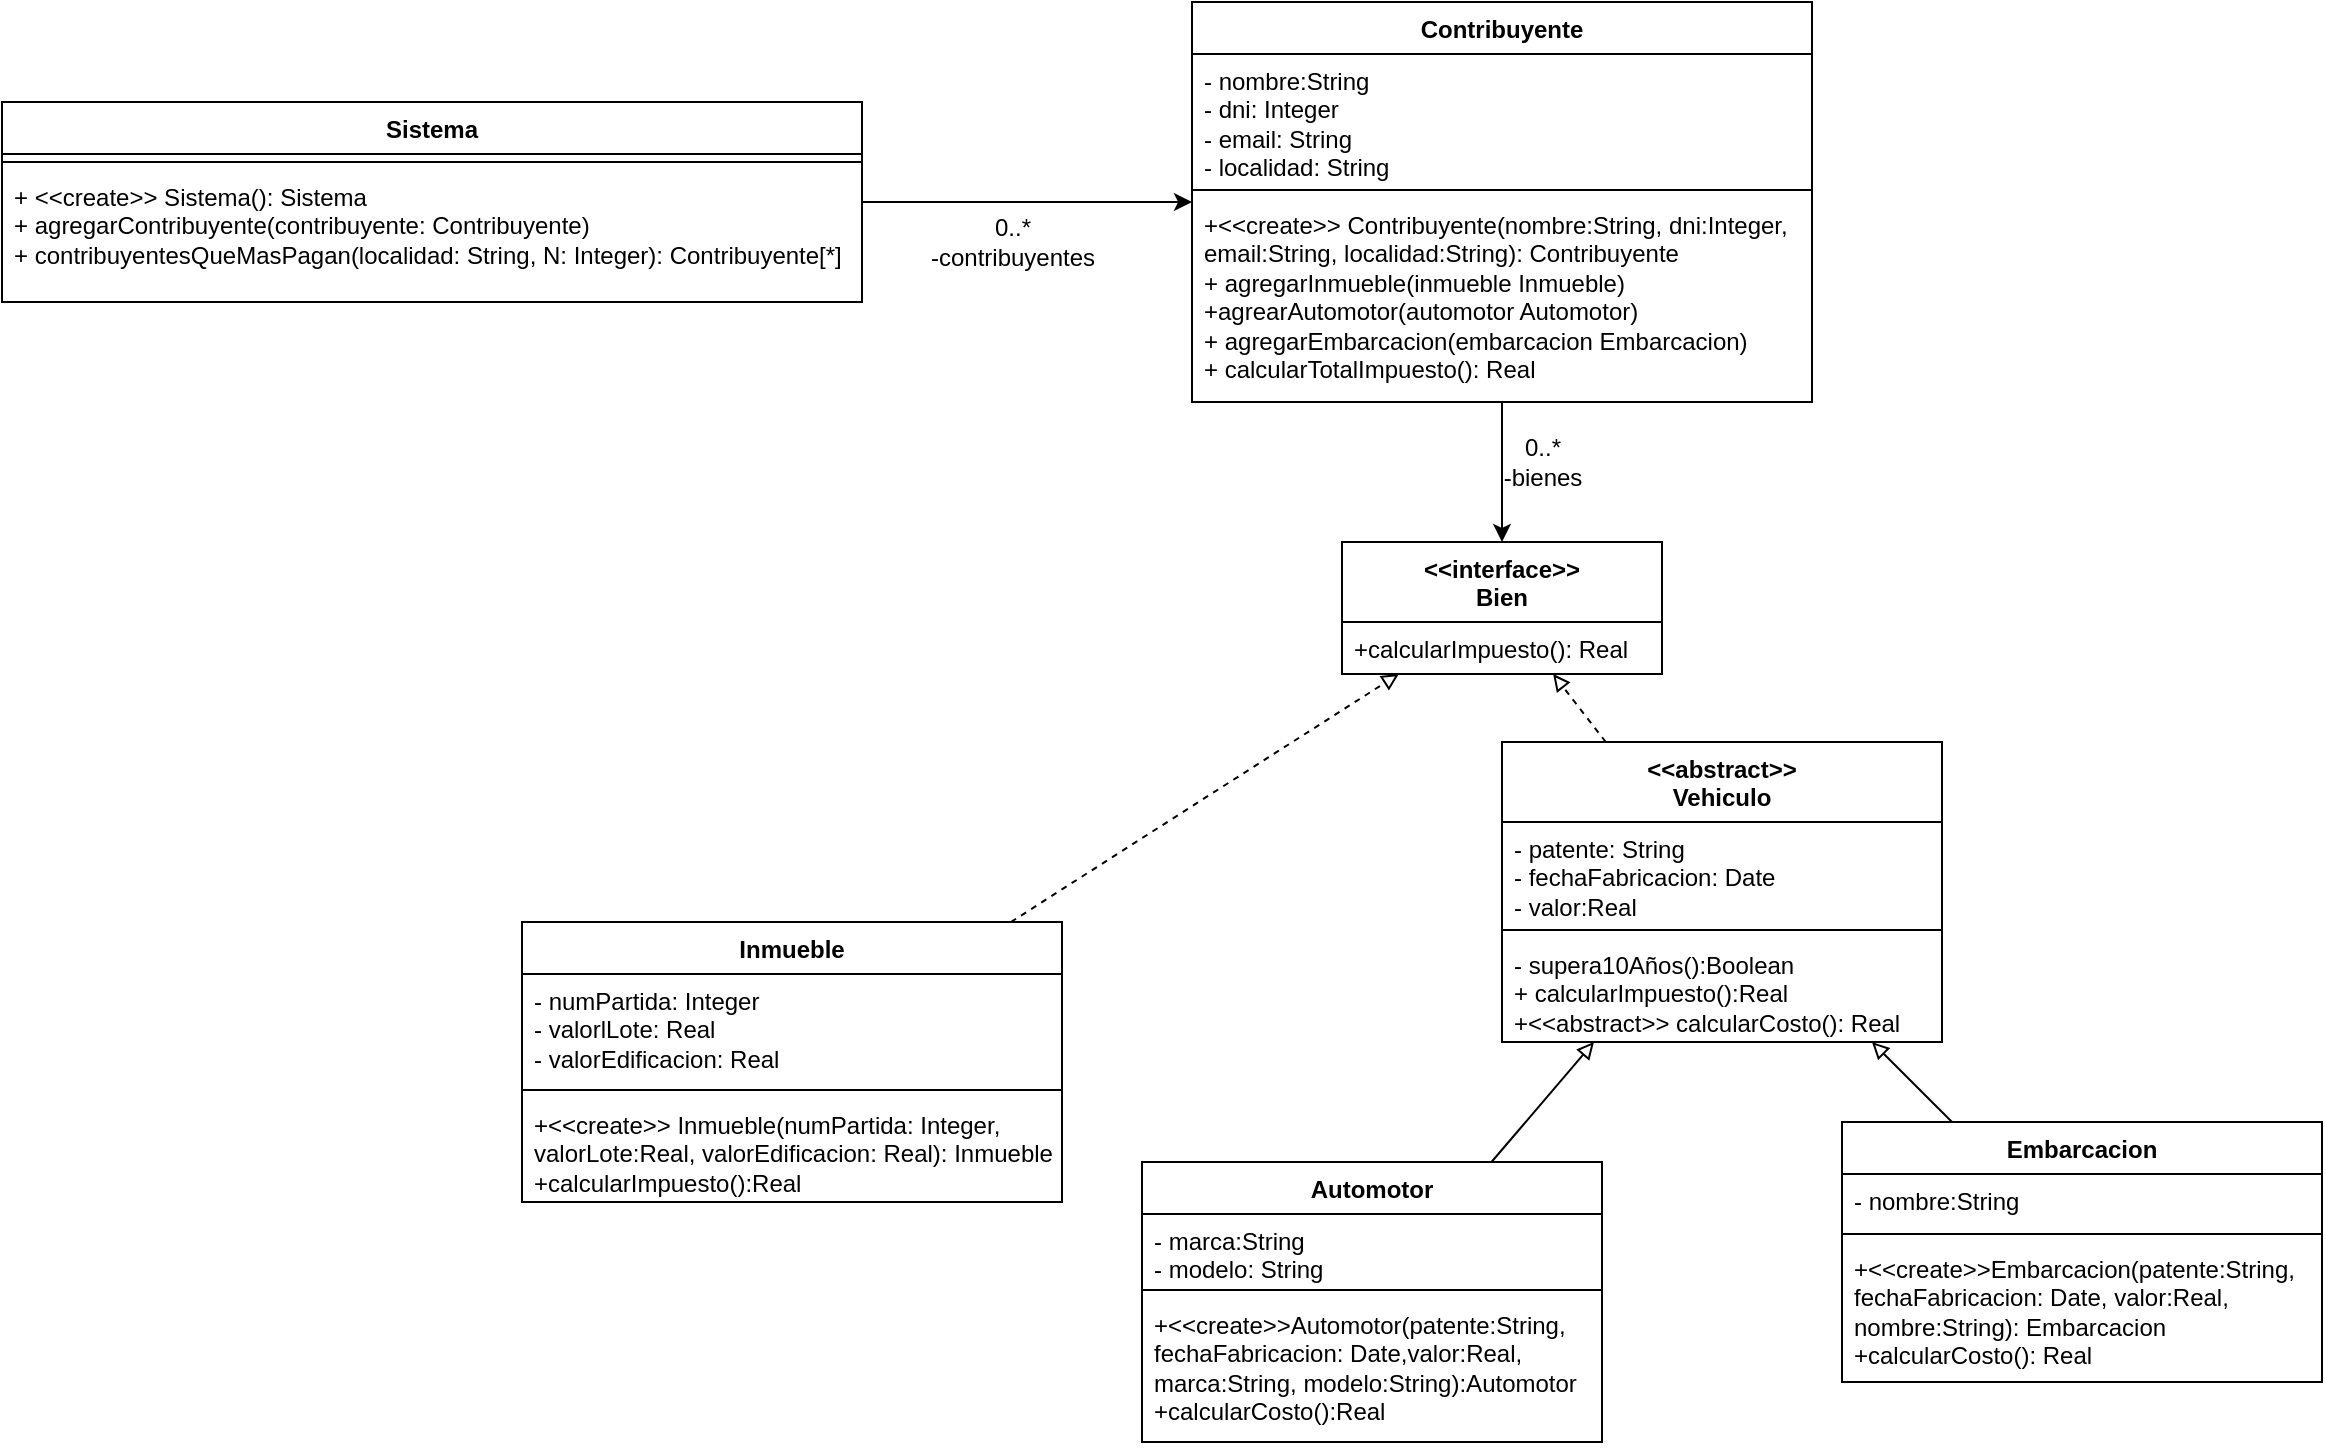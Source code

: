 <mxfile version="21.2.8" type="device">
  <diagram name="Página-1" id="XrtBrJfVJ0c0OtSioTed">
    <mxGraphModel dx="1628" dy="1680" grid="1" gridSize="10" guides="1" tooltips="1" connect="1" arrows="1" fold="1" page="1" pageScale="1" pageWidth="827" pageHeight="1169" math="0" shadow="0">
      <root>
        <mxCell id="0" />
        <mxCell id="1" parent="0" />
        <mxCell id="6xs-g2FxqtOX_Xcu-HcD-36" style="edgeStyle=orthogonalEdgeStyle;rounded=0;orthogonalLoop=1;jettySize=auto;html=1;" edge="1" parent="1" source="6xs-g2FxqtOX_Xcu-HcD-1" target="6xs-g2FxqtOX_Xcu-HcD-31">
          <mxGeometry relative="1" as="geometry" />
        </mxCell>
        <mxCell id="6xs-g2FxqtOX_Xcu-HcD-1" value="Contribuyente" style="swimlane;fontStyle=1;align=center;verticalAlign=top;childLayout=stackLayout;horizontal=1;startSize=26;horizontalStack=0;resizeParent=1;resizeParentMax=0;resizeLast=0;collapsible=1;marginBottom=0;whiteSpace=wrap;html=1;" vertex="1" parent="1">
          <mxGeometry x="285" y="-220" width="310" height="200" as="geometry" />
        </mxCell>
        <mxCell id="6xs-g2FxqtOX_Xcu-HcD-2" value="- nombre:String&lt;br&gt;- dni: Integer&lt;br&gt;- email: String&lt;br&gt;- localidad: String" style="text;strokeColor=none;fillColor=none;align=left;verticalAlign=top;spacingLeft=4;spacingRight=4;overflow=hidden;rotatable=0;points=[[0,0.5],[1,0.5]];portConstraint=eastwest;whiteSpace=wrap;html=1;" vertex="1" parent="6xs-g2FxqtOX_Xcu-HcD-1">
          <mxGeometry y="26" width="310" height="64" as="geometry" />
        </mxCell>
        <mxCell id="6xs-g2FxqtOX_Xcu-HcD-3" value="" style="line;strokeWidth=1;fillColor=none;align=left;verticalAlign=middle;spacingTop=-1;spacingLeft=3;spacingRight=3;rotatable=0;labelPosition=right;points=[];portConstraint=eastwest;strokeColor=inherit;" vertex="1" parent="6xs-g2FxqtOX_Xcu-HcD-1">
          <mxGeometry y="90" width="310" height="8" as="geometry" />
        </mxCell>
        <mxCell id="6xs-g2FxqtOX_Xcu-HcD-4" value="+&amp;lt;&amp;lt;create&amp;gt;&amp;gt; Contribuyente(nombre:String, dni:Integer, email:String, localidad:String): Contribuyente&lt;br&gt;+ agregarInmueble(inmueble Inmueble)&lt;br&gt;+agrearAutomotor(automotor Automotor)&lt;br&gt;+ agregarEmbarcacion(embarcacion Embarcacion)&lt;br&gt;+ calcularTotalImpuesto(): Real" style="text;strokeColor=none;fillColor=none;align=left;verticalAlign=top;spacingLeft=4;spacingRight=4;overflow=hidden;rotatable=0;points=[[0,0.5],[1,0.5]];portConstraint=eastwest;whiteSpace=wrap;html=1;" vertex="1" parent="6xs-g2FxqtOX_Xcu-HcD-1">
          <mxGeometry y="98" width="310" height="102" as="geometry" />
        </mxCell>
        <mxCell id="6xs-g2FxqtOX_Xcu-HcD-38" style="rounded=0;orthogonalLoop=1;jettySize=auto;html=1;dashed=1;endArrow=block;endFill=0;" edge="1" parent="1" source="6xs-g2FxqtOX_Xcu-HcD-5" target="6xs-g2FxqtOX_Xcu-HcD-31">
          <mxGeometry relative="1" as="geometry" />
        </mxCell>
        <mxCell id="6xs-g2FxqtOX_Xcu-HcD-5" value="Inmueble" style="swimlane;fontStyle=1;align=center;verticalAlign=top;childLayout=stackLayout;horizontal=1;startSize=26;horizontalStack=0;resizeParent=1;resizeParentMax=0;resizeLast=0;collapsible=1;marginBottom=0;whiteSpace=wrap;html=1;" vertex="1" parent="1">
          <mxGeometry x="-50" y="240" width="270" height="140" as="geometry" />
        </mxCell>
        <mxCell id="6xs-g2FxqtOX_Xcu-HcD-6" value="- numPartida: Integer&lt;br&gt;- valorlLote: Real&lt;br&gt;- valorEdificacion: Real&lt;br&gt;" style="text;strokeColor=none;fillColor=none;align=left;verticalAlign=top;spacingLeft=4;spacingRight=4;overflow=hidden;rotatable=0;points=[[0,0.5],[1,0.5]];portConstraint=eastwest;whiteSpace=wrap;html=1;" vertex="1" parent="6xs-g2FxqtOX_Xcu-HcD-5">
          <mxGeometry y="26" width="270" height="54" as="geometry" />
        </mxCell>
        <mxCell id="6xs-g2FxqtOX_Xcu-HcD-7" value="" style="line;strokeWidth=1;fillColor=none;align=left;verticalAlign=middle;spacingTop=-1;spacingLeft=3;spacingRight=3;rotatable=0;labelPosition=right;points=[];portConstraint=eastwest;strokeColor=inherit;" vertex="1" parent="6xs-g2FxqtOX_Xcu-HcD-5">
          <mxGeometry y="80" width="270" height="8" as="geometry" />
        </mxCell>
        <mxCell id="6xs-g2FxqtOX_Xcu-HcD-8" value="+&amp;lt;&amp;lt;create&amp;gt;&amp;gt; Inmueble(numPartida: Integer, valorLote:Real, valorEdificacion: Real): Inmueble&lt;br&gt;+calcularImpuesto():Real" style="text;strokeColor=none;fillColor=none;align=left;verticalAlign=top;spacingLeft=4;spacingRight=4;overflow=hidden;rotatable=0;points=[[0,0.5],[1,0.5]];portConstraint=eastwest;whiteSpace=wrap;html=1;" vertex="1" parent="6xs-g2FxqtOX_Xcu-HcD-5">
          <mxGeometry y="88" width="270" height="52" as="geometry" />
        </mxCell>
        <mxCell id="6xs-g2FxqtOX_Xcu-HcD-25" style="rounded=0;orthogonalLoop=1;jettySize=auto;html=1;endArrow=block;endFill=0;" edge="1" parent="1" source="6xs-g2FxqtOX_Xcu-HcD-9" target="6xs-g2FxqtOX_Xcu-HcD-21">
          <mxGeometry relative="1" as="geometry" />
        </mxCell>
        <mxCell id="6xs-g2FxqtOX_Xcu-HcD-9" value="Automotor" style="swimlane;fontStyle=1;align=center;verticalAlign=top;childLayout=stackLayout;horizontal=1;startSize=26;horizontalStack=0;resizeParent=1;resizeParentMax=0;resizeLast=0;collapsible=1;marginBottom=0;whiteSpace=wrap;html=1;" vertex="1" parent="1">
          <mxGeometry x="260" y="360" width="230" height="140" as="geometry" />
        </mxCell>
        <mxCell id="6xs-g2FxqtOX_Xcu-HcD-10" value="- marca:String&lt;br&gt;- modelo: String" style="text;strokeColor=none;fillColor=none;align=left;verticalAlign=top;spacingLeft=4;spacingRight=4;overflow=hidden;rotatable=0;points=[[0,0.5],[1,0.5]];portConstraint=eastwest;whiteSpace=wrap;html=1;" vertex="1" parent="6xs-g2FxqtOX_Xcu-HcD-9">
          <mxGeometry y="26" width="230" height="34" as="geometry" />
        </mxCell>
        <mxCell id="6xs-g2FxqtOX_Xcu-HcD-11" value="" style="line;strokeWidth=1;fillColor=none;align=left;verticalAlign=middle;spacingTop=-1;spacingLeft=3;spacingRight=3;rotatable=0;labelPosition=right;points=[];portConstraint=eastwest;strokeColor=inherit;" vertex="1" parent="6xs-g2FxqtOX_Xcu-HcD-9">
          <mxGeometry y="60" width="230" height="8" as="geometry" />
        </mxCell>
        <mxCell id="6xs-g2FxqtOX_Xcu-HcD-12" value="+&amp;lt;&amp;lt;create&amp;gt;&amp;gt;Automotor(patente:String, fechaFabricacion: Date,valor:Real, marca:String, modelo:String):Automotor&lt;br&gt;+calcularCosto():Real" style="text;strokeColor=none;fillColor=none;align=left;verticalAlign=top;spacingLeft=4;spacingRight=4;overflow=hidden;rotatable=0;points=[[0,0.5],[1,0.5]];portConstraint=eastwest;whiteSpace=wrap;html=1;" vertex="1" parent="6xs-g2FxqtOX_Xcu-HcD-9">
          <mxGeometry y="68" width="230" height="72" as="geometry" />
        </mxCell>
        <mxCell id="6xs-g2FxqtOX_Xcu-HcD-26" style="rounded=0;orthogonalLoop=1;jettySize=auto;html=1;endArrow=block;endFill=0;" edge="1" parent="1" source="6xs-g2FxqtOX_Xcu-HcD-13" target="6xs-g2FxqtOX_Xcu-HcD-21">
          <mxGeometry relative="1" as="geometry" />
        </mxCell>
        <mxCell id="6xs-g2FxqtOX_Xcu-HcD-13" value="Embarcacion" style="swimlane;fontStyle=1;align=center;verticalAlign=top;childLayout=stackLayout;horizontal=1;startSize=26;horizontalStack=0;resizeParent=1;resizeParentMax=0;resizeLast=0;collapsible=1;marginBottom=0;whiteSpace=wrap;html=1;" vertex="1" parent="1">
          <mxGeometry x="610" y="340" width="240" height="130" as="geometry" />
        </mxCell>
        <mxCell id="6xs-g2FxqtOX_Xcu-HcD-14" value="- nombre:String" style="text;strokeColor=none;fillColor=none;align=left;verticalAlign=top;spacingLeft=4;spacingRight=4;overflow=hidden;rotatable=0;points=[[0,0.5],[1,0.5]];portConstraint=eastwest;whiteSpace=wrap;html=1;" vertex="1" parent="6xs-g2FxqtOX_Xcu-HcD-13">
          <mxGeometry y="26" width="240" height="26" as="geometry" />
        </mxCell>
        <mxCell id="6xs-g2FxqtOX_Xcu-HcD-15" value="" style="line;strokeWidth=1;fillColor=none;align=left;verticalAlign=middle;spacingTop=-1;spacingLeft=3;spacingRight=3;rotatable=0;labelPosition=right;points=[];portConstraint=eastwest;strokeColor=inherit;" vertex="1" parent="6xs-g2FxqtOX_Xcu-HcD-13">
          <mxGeometry y="52" width="240" height="8" as="geometry" />
        </mxCell>
        <mxCell id="6xs-g2FxqtOX_Xcu-HcD-16" value="+&amp;lt;&amp;lt;create&amp;gt;&amp;gt;Embarcacion(patente:String, fechaFabricacion: Date, valor:Real, nombre:String): Embarcacion&lt;br&gt;+calcularCosto(): Real" style="text;strokeColor=none;fillColor=none;align=left;verticalAlign=top;spacingLeft=4;spacingRight=4;overflow=hidden;rotatable=0;points=[[0,0.5],[1,0.5]];portConstraint=eastwest;whiteSpace=wrap;html=1;" vertex="1" parent="6xs-g2FxqtOX_Xcu-HcD-13">
          <mxGeometry y="60" width="240" height="70" as="geometry" />
        </mxCell>
        <mxCell id="6xs-g2FxqtOX_Xcu-HcD-29" style="edgeStyle=orthogonalEdgeStyle;rounded=0;orthogonalLoop=1;jettySize=auto;html=1;" edge="1" parent="1" source="6xs-g2FxqtOX_Xcu-HcD-17" target="6xs-g2FxqtOX_Xcu-HcD-1">
          <mxGeometry relative="1" as="geometry" />
        </mxCell>
        <mxCell id="6xs-g2FxqtOX_Xcu-HcD-17" value="Sistema" style="swimlane;fontStyle=1;align=center;verticalAlign=top;childLayout=stackLayout;horizontal=1;startSize=26;horizontalStack=0;resizeParent=1;resizeParentMax=0;resizeLast=0;collapsible=1;marginBottom=0;whiteSpace=wrap;html=1;" vertex="1" parent="1">
          <mxGeometry x="-310" y="-170" width="430" height="100" as="geometry" />
        </mxCell>
        <mxCell id="6xs-g2FxqtOX_Xcu-HcD-19" value="" style="line;strokeWidth=1;fillColor=none;align=left;verticalAlign=middle;spacingTop=-1;spacingLeft=3;spacingRight=3;rotatable=0;labelPosition=right;points=[];portConstraint=eastwest;strokeColor=inherit;" vertex="1" parent="6xs-g2FxqtOX_Xcu-HcD-17">
          <mxGeometry y="26" width="430" height="8" as="geometry" />
        </mxCell>
        <mxCell id="6xs-g2FxqtOX_Xcu-HcD-20" value="+ &amp;lt;&amp;lt;create&amp;gt;&amp;gt; Sistema(): Sistema&lt;br&gt;+ agregarContribuyente(contribuyente: Contribuyente)&lt;br&gt;+ contribuyentesQueMasPagan(localidad: String, N: Integer): Contribuyente[*]" style="text;strokeColor=none;fillColor=none;align=left;verticalAlign=top;spacingLeft=4;spacingRight=4;overflow=hidden;rotatable=0;points=[[0,0.5],[1,0.5]];portConstraint=eastwest;whiteSpace=wrap;html=1;" vertex="1" parent="6xs-g2FxqtOX_Xcu-HcD-17">
          <mxGeometry y="34" width="430" height="66" as="geometry" />
        </mxCell>
        <mxCell id="6xs-g2FxqtOX_Xcu-HcD-39" style="rounded=0;orthogonalLoop=1;jettySize=auto;html=1;dashed=1;endArrow=block;endFill=0;" edge="1" parent="1" source="6xs-g2FxqtOX_Xcu-HcD-21" target="6xs-g2FxqtOX_Xcu-HcD-31">
          <mxGeometry relative="1" as="geometry" />
        </mxCell>
        <mxCell id="6xs-g2FxqtOX_Xcu-HcD-21" value="&amp;lt;&amp;lt;abstract&amp;gt;&amp;gt;&lt;br&gt;Vehiculo" style="swimlane;fontStyle=1;align=center;verticalAlign=top;childLayout=stackLayout;horizontal=1;startSize=40;horizontalStack=0;resizeParent=1;resizeParentMax=0;resizeLast=0;collapsible=1;marginBottom=0;whiteSpace=wrap;html=1;" vertex="1" parent="1">
          <mxGeometry x="440" y="150" width="220" height="150" as="geometry" />
        </mxCell>
        <mxCell id="6xs-g2FxqtOX_Xcu-HcD-22" value="- patente: String&lt;br&gt;- fechaFabricacion: Date&lt;br&gt;- valor:Real" style="text;strokeColor=none;fillColor=none;align=left;verticalAlign=top;spacingLeft=4;spacingRight=4;overflow=hidden;rotatable=0;points=[[0,0.5],[1,0.5]];portConstraint=eastwest;whiteSpace=wrap;html=1;" vertex="1" parent="6xs-g2FxqtOX_Xcu-HcD-21">
          <mxGeometry y="40" width="220" height="50" as="geometry" />
        </mxCell>
        <mxCell id="6xs-g2FxqtOX_Xcu-HcD-23" value="" style="line;strokeWidth=1;fillColor=none;align=left;verticalAlign=middle;spacingTop=-1;spacingLeft=3;spacingRight=3;rotatable=0;labelPosition=right;points=[];portConstraint=eastwest;strokeColor=inherit;" vertex="1" parent="6xs-g2FxqtOX_Xcu-HcD-21">
          <mxGeometry y="90" width="220" height="8" as="geometry" />
        </mxCell>
        <mxCell id="6xs-g2FxqtOX_Xcu-HcD-24" value="- supera10Años():Boolean&lt;br&gt;+ calcularImpuesto():Real&lt;br&gt;+&amp;lt;&amp;lt;abstract&amp;gt;&amp;gt; calcularCosto(): Real" style="text;strokeColor=none;fillColor=none;align=left;verticalAlign=top;spacingLeft=4;spacingRight=4;overflow=hidden;rotatable=0;points=[[0,0.5],[1,0.5]];portConstraint=eastwest;whiteSpace=wrap;html=1;" vertex="1" parent="6xs-g2FxqtOX_Xcu-HcD-21">
          <mxGeometry y="98" width="220" height="52" as="geometry" />
        </mxCell>
        <mxCell id="6xs-g2FxqtOX_Xcu-HcD-30" value="0..*&lt;br&gt;-contribuyentes" style="text;html=1;align=center;verticalAlign=middle;resizable=0;points=[];autosize=1;strokeColor=none;fillColor=none;" vertex="1" parent="1">
          <mxGeometry x="140" y="-120" width="110" height="40" as="geometry" />
        </mxCell>
        <mxCell id="6xs-g2FxqtOX_Xcu-HcD-31" value="&amp;lt;&amp;lt;interface&amp;gt;&amp;gt;&lt;br&gt;Bien" style="swimlane;fontStyle=1;align=center;verticalAlign=top;childLayout=stackLayout;horizontal=1;startSize=40;horizontalStack=0;resizeParent=1;resizeParentMax=0;resizeLast=0;collapsible=1;marginBottom=0;whiteSpace=wrap;html=1;" vertex="1" parent="1">
          <mxGeometry x="360" y="50" width="160" height="66" as="geometry" />
        </mxCell>
        <mxCell id="6xs-g2FxqtOX_Xcu-HcD-34" value="+calcularImpuesto(): Real" style="text;strokeColor=none;fillColor=none;align=left;verticalAlign=top;spacingLeft=4;spacingRight=4;overflow=hidden;rotatable=0;points=[[0,0.5],[1,0.5]];portConstraint=eastwest;whiteSpace=wrap;html=1;" vertex="1" parent="6xs-g2FxqtOX_Xcu-HcD-31">
          <mxGeometry y="40" width="160" height="26" as="geometry" />
        </mxCell>
        <mxCell id="6xs-g2FxqtOX_Xcu-HcD-37" value="0..*&lt;br&gt;-bienes" style="text;html=1;align=center;verticalAlign=middle;resizable=0;points=[];autosize=1;strokeColor=none;fillColor=none;" vertex="1" parent="1">
          <mxGeometry x="430" y="-10" width="60" height="40" as="geometry" />
        </mxCell>
      </root>
    </mxGraphModel>
  </diagram>
</mxfile>
